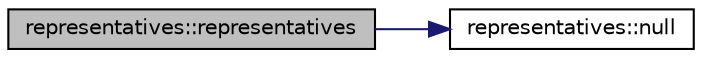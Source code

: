digraph "representatives::representatives"
{
  edge [fontname="Helvetica",fontsize="10",labelfontname="Helvetica",labelfontsize="10"];
  node [fontname="Helvetica",fontsize="10",shape=record];
  rankdir="LR";
  Node0 [label="representatives::representatives",height=0.2,width=0.4,color="black", fillcolor="grey75", style="filled", fontcolor="black"];
  Node0 -> Node1 [color="midnightblue",fontsize="10",style="solid",fontname="Helvetica"];
  Node1 [label="representatives::null",height=0.2,width=0.4,color="black", fillcolor="white", style="filled",URL="$da/dc1/classrepresentatives.html#aee4c6aa01c4907a044ba4d3034962e85"];
}

